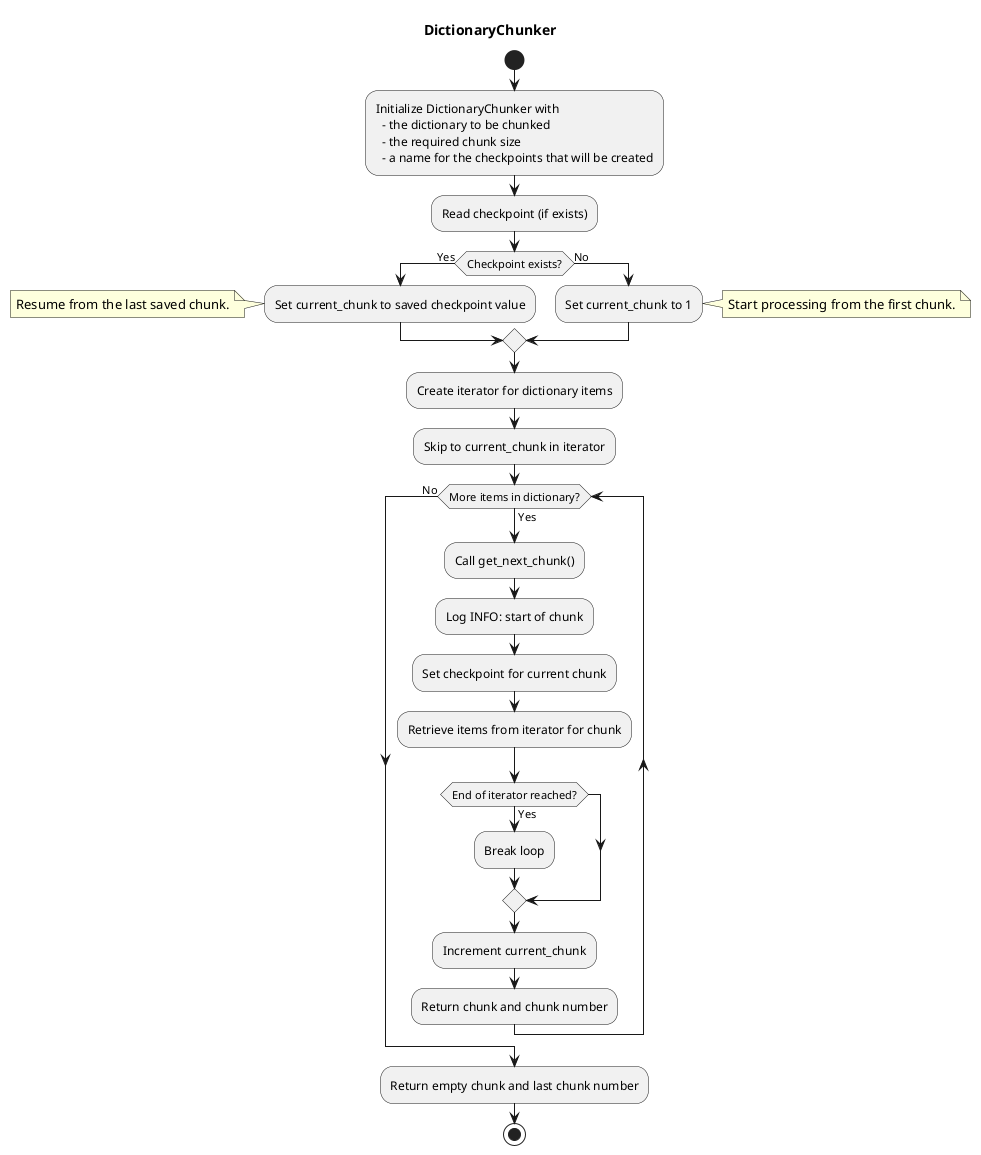 @startuml
'https://plantuml.com/activity-diagram-beta
title DictionaryChunker

start
:Initialize DictionaryChunker with
  - the dictionary to be chunked
  - the required chunk size
  - a name for the checkpoints that will be created;
:Read checkpoint (if exists);
if (Checkpoint exists?) then (Yes)
    :Set current_chunk to saved checkpoint value;
    note left
        Resume from the last saved chunk.
    end note
else (No)
    :Set current_chunk to 1;
    note right
        Start processing from the first chunk.
    end note
endif

:Create iterator for dictionary items;
:Skip to current_chunk in iterator;

while (More items in dictionary?) is (Yes)
    :Call get_next_chunk();
    :Log INFO: start of chunk;
    :Set checkpoint for current chunk;
    :Retrieve items from iterator for chunk;
    if (End of iterator reached?) then (Yes)
        :Break loop;
    endif
    :Increment current_chunk;
    :Return chunk and chunk number;
endwhile (No)

:Return empty chunk and last chunk number;
stop


@enduml
